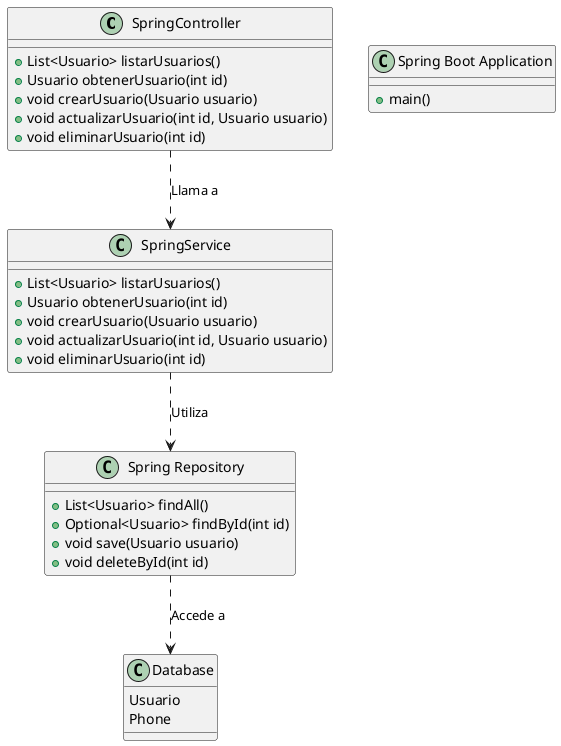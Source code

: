 @startuml

class SpringController {
  + List<Usuario> listarUsuarios()
  + Usuario obtenerUsuario(int id)
  + void crearUsuario(Usuario usuario)
  + void actualizarUsuario(int id, Usuario usuario)
  + void eliminarUsuario(int id)
}

class SpringService {
  + List<Usuario> listarUsuarios()
  + Usuario obtenerUsuario(int id)
  + void crearUsuario(Usuario usuario)
  + void actualizarUsuario(int id, Usuario usuario)
  + void eliminarUsuario(int id)
}

class "Spring Repository" {
  + List<Usuario> findAll()
  + Optional<Usuario> findById(int id)
  + void save(Usuario usuario)
  + void deleteById(int id)
}

class "Database" {
  Usuario
  Phone
}

class "Spring Boot Application" {
  + main()
}

SpringController ..> SpringService : Llama a
SpringService ..> "Spring Repository" : Utiliza
"Spring Repository" ..> "Database" : Accede a

@enduml
